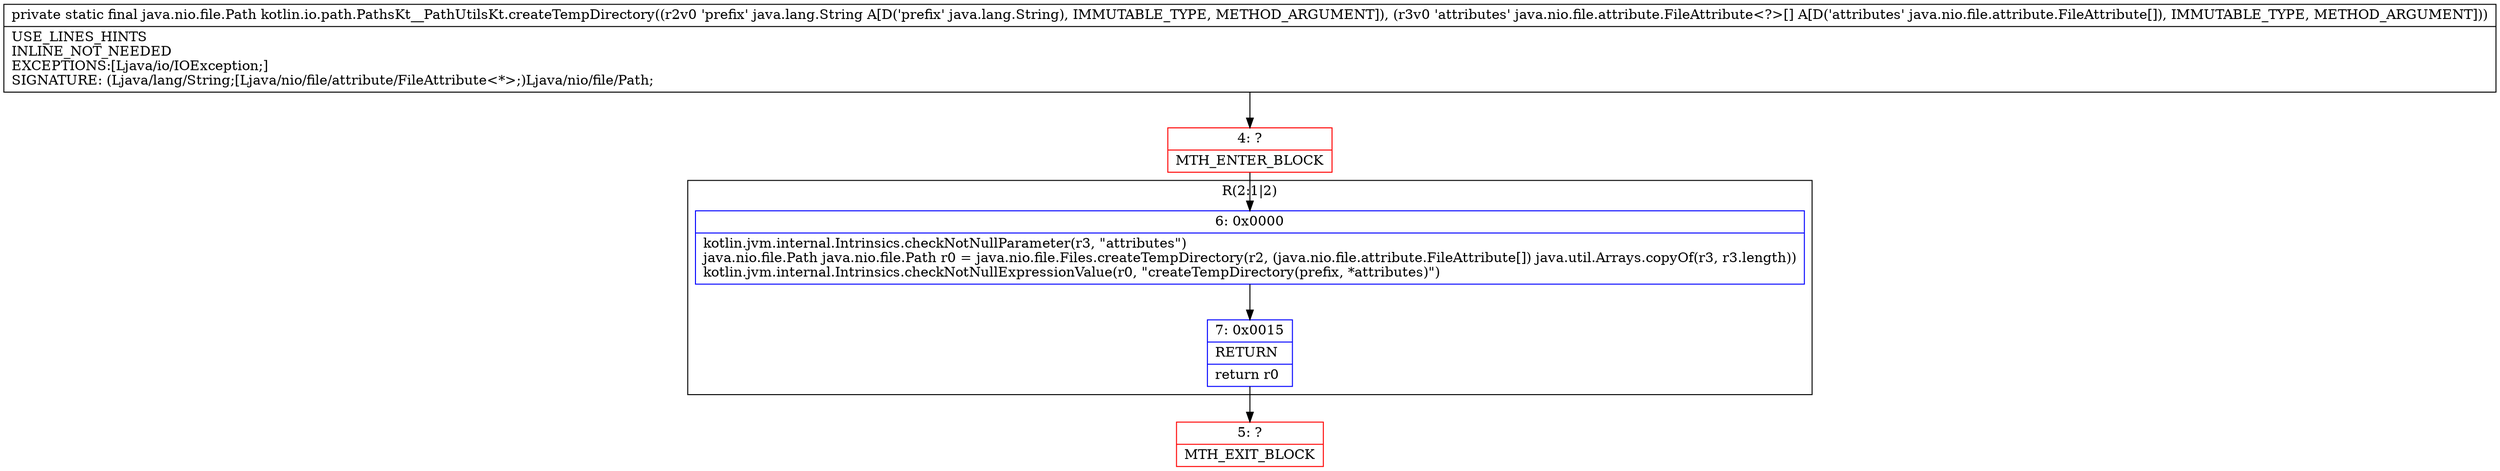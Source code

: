 digraph "CFG forkotlin.io.path.PathsKt__PathUtilsKt.createTempDirectory(Ljava\/lang\/String;[Ljava\/nio\/file\/attribute\/FileAttribute;)Ljava\/nio\/file\/Path;" {
subgraph cluster_Region_1143750342 {
label = "R(2:1|2)";
node [shape=record,color=blue];
Node_6 [shape=record,label="{6\:\ 0x0000|kotlin.jvm.internal.Intrinsics.checkNotNullParameter(r3, \"attributes\")\ljava.nio.file.Path java.nio.file.Path r0 = java.nio.file.Files.createTempDirectory(r2, (java.nio.file.attribute.FileAttribute[]) java.util.Arrays.copyOf(r3, r3.length))\lkotlin.jvm.internal.Intrinsics.checkNotNullExpressionValue(r0, \"createTempDirectory(prefix, *attributes)\")\l}"];
Node_7 [shape=record,label="{7\:\ 0x0015|RETURN\l|return r0\l}"];
}
Node_4 [shape=record,color=red,label="{4\:\ ?|MTH_ENTER_BLOCK\l}"];
Node_5 [shape=record,color=red,label="{5\:\ ?|MTH_EXIT_BLOCK\l}"];
MethodNode[shape=record,label="{private static final java.nio.file.Path kotlin.io.path.PathsKt__PathUtilsKt.createTempDirectory((r2v0 'prefix' java.lang.String A[D('prefix' java.lang.String), IMMUTABLE_TYPE, METHOD_ARGUMENT]), (r3v0 'attributes' java.nio.file.attribute.FileAttribute\<?\>[] A[D('attributes' java.nio.file.attribute.FileAttribute[]), IMMUTABLE_TYPE, METHOD_ARGUMENT]))  | USE_LINES_HINTS\lINLINE_NOT_NEEDED\lEXCEPTIONS:[Ljava\/io\/IOException;]\lSIGNATURE: (Ljava\/lang\/String;[Ljava\/nio\/file\/attribute\/FileAttribute\<*\>;)Ljava\/nio\/file\/Path;\l}"];
MethodNode -> Node_4;Node_6 -> Node_7;
Node_7 -> Node_5;
Node_4 -> Node_6;
}

